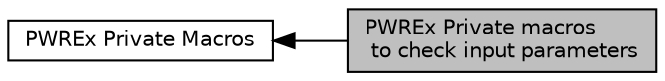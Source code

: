 digraph "PWREx Private macros to check input parameters"
{
  edge [fontname="Helvetica",fontsize="10",labelfontname="Helvetica",labelfontsize="10"];
  node [fontname="Helvetica",fontsize="10",shape=record];
  rankdir=LR;
  Node0 [label="PWREx Private macros\l to check input parameters",height=0.2,width=0.4,color="black", fillcolor="grey75", style="filled", fontcolor="black"];
  Node1 [label="PWREx Private Macros",height=0.2,width=0.4,color="black", fillcolor="white", style="filled",URL="$group___p_w_r_ex___private___macros.html"];
  Node1->Node0 [shape=plaintext, dir="back", style="solid"];
}
